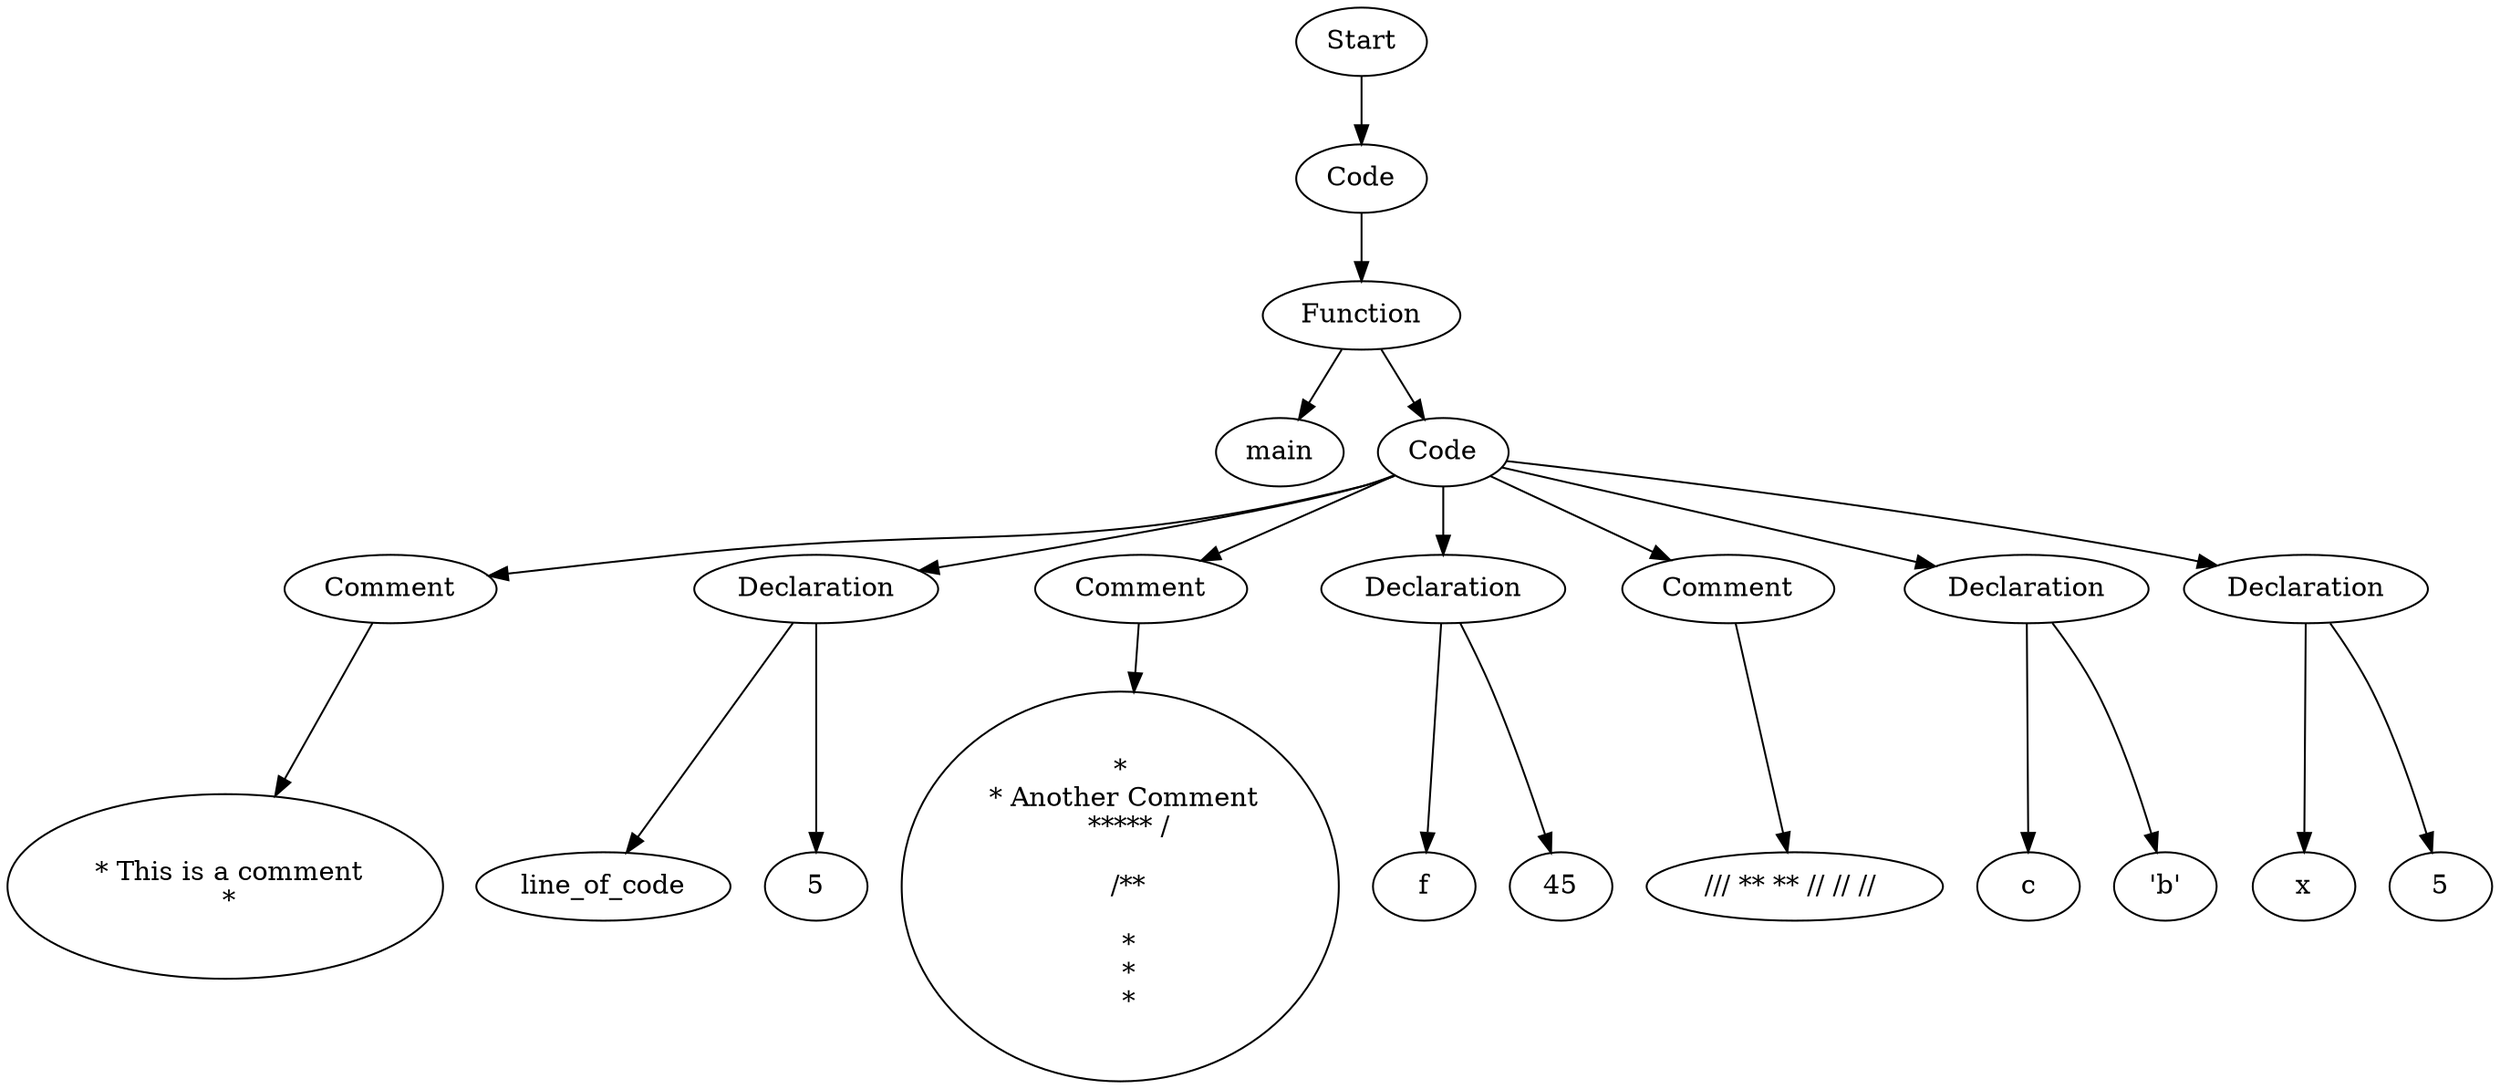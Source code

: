 digraph AST {
  "134272668366208" [label="Start"];
  "134272668366208" -> "134272668367984";
  "134272668367984" [label="Code"];
  "134272668367984" -> "134272667735168";
  "134272667735168" [label="Function"];
  "134272667735168" -> "134272668019840";
  "134272667735168" -> "134272668019504";
  "134272668019840" [label="main"];
  "134272668019504" [label="Code"];
  "134272668019504" -> "134272668024400";
  "134272668019504" -> "134272668015376";
  "134272668019504" -> "134272668023056";
  "134272668019504" -> "134272668016720";
  "134272668019504" -> "134272668011152";
  "134272668019504" -> "134272668014032";
  "134272668019504" -> "134272668022384";
  "134272668024400" [label="Comment"];
  "134272668024400" -> "134272668536496";
  "134272668536496" [label="
 * This is a comment
 *
 "];
  "134272668015376" [label="Declaration"];
  "134272668015376" -> "134272668019552";
  "134272668015376" -> "134272668013024";
  "134272668019552" [label="line_of_code"];
  "134272668013024" [label="5"];
  "134272668023056" [label="Comment"];
  "134272668023056" -> "134272668536688";
  "134272668536688" [label="*
 * Another Comment
  ***** /

  /**

  *
  *
  *"];
  "134272668016720" [label="Declaration"];
  "134272668016720" -> "134272668010096";
  "134272668016720" -> "134272668017008";
  "134272668010096" [label="f"];
  "134272668017008" [label="45"];
  "134272668011152" [label="Comment"];
  "134272668011152" -> "134272668536832";
  "134272668536832" [label=" /// ** ** // // //  "];
  "134272668014032" [label="Declaration"];
  "134272668014032" -> "134272668016240";
  "134272668014032" -> "134272668011344";
  "134272668016240" [label="c"];
  "134272668011344" [label="'b'"];
  "134272668022384" [label="Declaration"];
  "134272668022384" -> "134272668010576";
  "134272668022384" -> "134272668536352";
  "134272668010576" [label="x"];
  "134272668536352" [label="5"];
}
